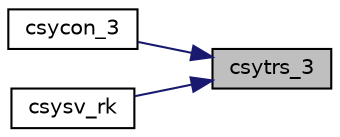 digraph "csytrs_3"
{
 // LATEX_PDF_SIZE
  edge [fontname="Helvetica",fontsize="10",labelfontname="Helvetica",labelfontsize="10"];
  node [fontname="Helvetica",fontsize="10",shape=record];
  rankdir="RL";
  Node1 [label="csytrs_3",height=0.2,width=0.4,color="black", fillcolor="grey75", style="filled", fontcolor="black",tooltip="CSYTRS_3"];
  Node1 -> Node2 [dir="back",color="midnightblue",fontsize="10",style="solid",fontname="Helvetica"];
  Node2 [label="csycon_3",height=0.2,width=0.4,color="black", fillcolor="white", style="filled",URL="$csycon__3_8f.html#a42a41ab8eb74337350d74dd39d3cd564",tooltip="CSYCON_3"];
  Node1 -> Node3 [dir="back",color="midnightblue",fontsize="10",style="solid",fontname="Helvetica"];
  Node3 [label="csysv_rk",height=0.2,width=0.4,color="black", fillcolor="white", style="filled",URL="$csysv__rk_8f.html#a2342e80957c2a8f81ad7e61a458430cc",tooltip="CSYSV_RK computes the solution to system of linear equations A * X = B for SY matrices"];
}
